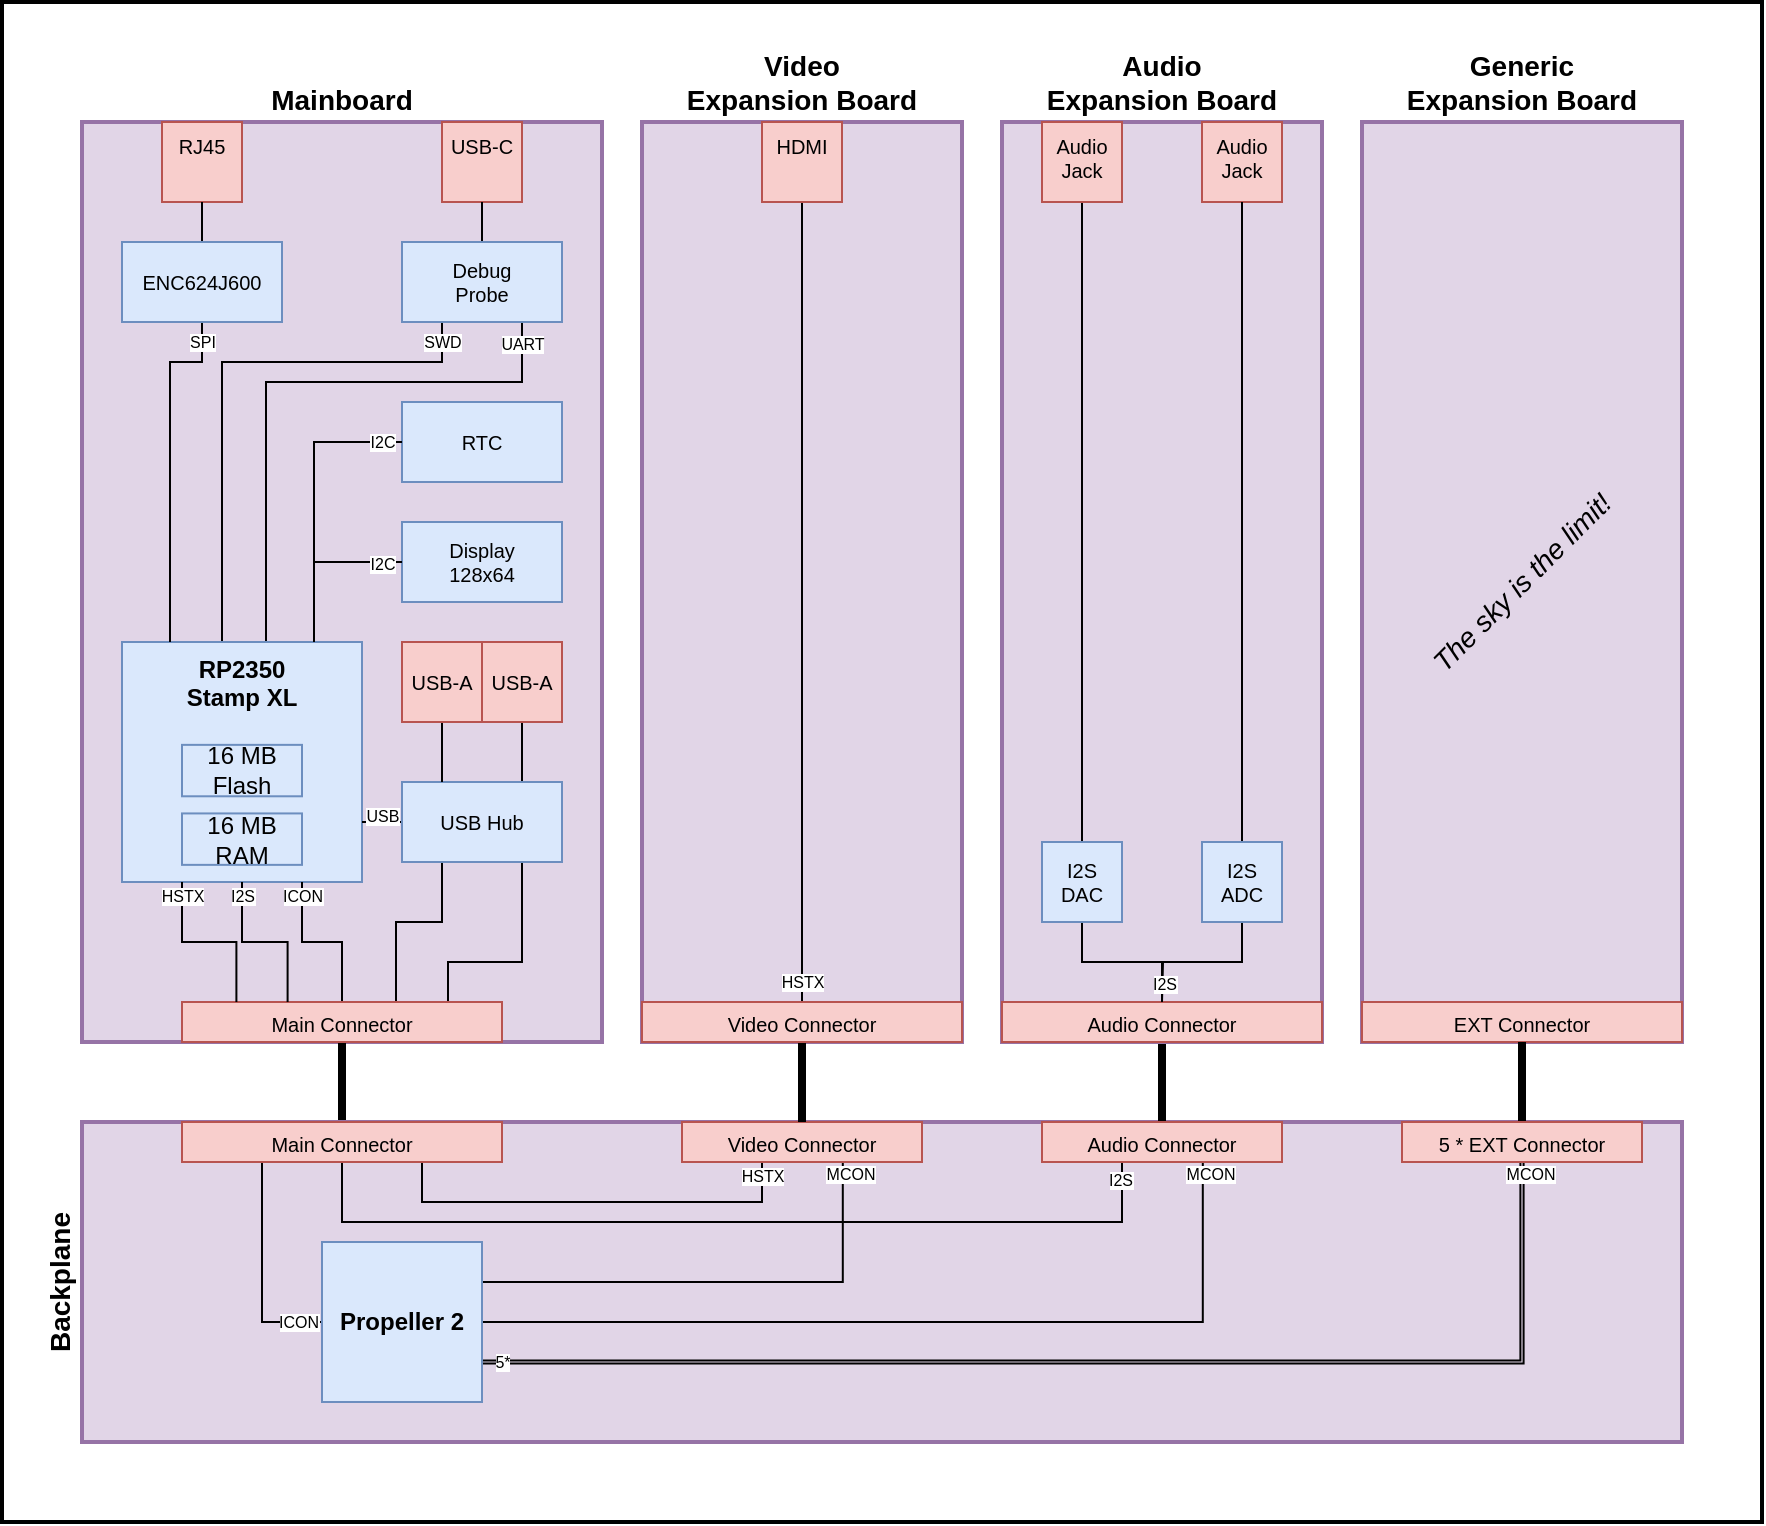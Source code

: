 <mxfile>
    <diagram id="f3CosA6povK-PhNf1Wju" name="Page-1">
        <mxGraphModel dx="1001" dy="1792" grid="1" gridSize="10" guides="1" tooltips="1" connect="1" arrows="1" fold="1" page="0" pageScale="1" pageWidth="1169" pageHeight="827" math="0" shadow="0">
            <root>
                <mxCell id="0"/>
                <mxCell id="1" parent="0"/>
                <mxCell id="192" value="" style="rounded=0;whiteSpace=wrap;html=1;shadow=0;glass=0;sketch=0;fillStyle=auto;strokeColor=default;strokeWidth=2;fontSize=14;fillColor=default;" vertex="1" parent="1">
                    <mxGeometry x="40" y="-800" width="880" height="760" as="geometry"/>
                </mxCell>
                <mxCell id="86" value="" style="rounded=0;whiteSpace=wrap;html=1;fillStyle=auto;fillColor=#e1d5e7;strokeColor=#9673a6;strokeWidth=2;perimeterSpacing=0;glass=0;shadow=0;" vertex="1" parent="1">
                    <mxGeometry x="80" y="-740" width="260" height="460" as="geometry"/>
                </mxCell>
                <mxCell id="94" style="edgeStyle=orthogonalEdgeStyle;html=1;exitX=0.5;exitY=1;exitDx=0;exitDy=0;entryX=0.5;entryY=0;entryDx=0;entryDy=0;endArrow=none;endFill=0;targetPerimeterSpacing=0;rounded=0;startArrow=none;" edge="1" parent="1" source="98">
                    <mxGeometry relative="1" as="geometry">
                        <mxPoint x="140" y="-660" as="targetPoint"/>
                    </mxGeometry>
                </mxCell>
                <mxCell id="93" value="RJ45" style="rounded=0;whiteSpace=wrap;html=1;fillColor=#f8cecc;strokeColor=#b85450;fontSize=10;align=center;verticalAlign=top;" vertex="1" parent="1">
                    <mxGeometry x="120" y="-740" width="40" height="40" as="geometry"/>
                </mxCell>
                <mxCell id="95" value="USB-C" style="rounded=0;whiteSpace=wrap;html=1;fillColor=#f8cecc;strokeColor=#b85450;fontSize=10;align=center;verticalAlign=top;" vertex="1" parent="1">
                    <mxGeometry x="260" y="-740" width="40" height="40" as="geometry"/>
                </mxCell>
                <mxCell id="99" style="edgeStyle=orthogonalEdgeStyle;rounded=0;html=1;exitX=0.5;exitY=0;exitDx=0;exitDy=0;entryX=0.5;entryY=1;entryDx=0;entryDy=0;fontSize=10;endArrow=none;endFill=0;targetPerimeterSpacing=0;" edge="1" parent="1" source="96" target="95">
                    <mxGeometry relative="1" as="geometry">
                        <Array as="points">
                            <mxPoint x="280" y="-680"/>
                            <mxPoint x="280" y="-680"/>
                        </Array>
                    </mxGeometry>
                </mxCell>
                <mxCell id="119" style="edgeStyle=orthogonalEdgeStyle;rounded=0;html=1;exitX=0.25;exitY=1;exitDx=0;exitDy=0;entryX=0.4;entryY=0;entryDx=0;entryDy=0;fontSize=10;endArrow=none;endFill=0;targetPerimeterSpacing=0;entryPerimeter=0;" edge="1" parent="1" source="96" target="87">
                    <mxGeometry relative="1" as="geometry">
                        <Array as="points">
                            <mxPoint x="260" y="-620"/>
                            <mxPoint x="150" y="-620"/>
                            <mxPoint x="150" y="-480"/>
                        </Array>
                    </mxGeometry>
                </mxCell>
                <mxCell id="124" value="SWD" style="edgeLabel;html=1;align=center;verticalAlign=middle;resizable=0;points=[];fontSize=8;" vertex="1" connectable="0" parent="119">
                    <mxGeometry x="-0.881" y="1" relative="1" as="geometry">
                        <mxPoint x="-1" y="-6" as="offset"/>
                    </mxGeometry>
                </mxCell>
                <mxCell id="123" style="edgeStyle=orthogonalEdgeStyle;rounded=0;html=1;exitX=0.75;exitY=1;exitDx=0;exitDy=0;fontSize=10;endArrow=none;endFill=0;targetPerimeterSpacing=0;entryX=0.6;entryY=0;entryDx=0;entryDy=0;entryPerimeter=0;" edge="1" parent="1" source="96" target="87">
                    <mxGeometry relative="1" as="geometry">
                        <Array as="points">
                            <mxPoint x="300" y="-610"/>
                            <mxPoint x="172" y="-610"/>
                        </Array>
                    </mxGeometry>
                </mxCell>
                <mxCell id="125" value="UART" style="edgeLabel;html=1;align=center;verticalAlign=middle;resizable=0;points=[];fontSize=8;" vertex="1" connectable="0" parent="123">
                    <mxGeometry x="-0.866" relative="1" as="geometry">
                        <mxPoint y="-9" as="offset"/>
                    </mxGeometry>
                </mxCell>
                <mxCell id="96" value="Debug&lt;br style=&quot;font-size: 10px;&quot;&gt;Probe" style="rounded=0;whiteSpace=wrap;html=1;fillColor=#dae8fc;strokeColor=#6c8ebf;fontSize=10;" vertex="1" parent="1">
                    <mxGeometry x="240" y="-680" width="80" height="40" as="geometry"/>
                </mxCell>
                <mxCell id="97" value="Display&lt;br style=&quot;font-size: 10px;&quot;&gt;128x64" style="rounded=0;whiteSpace=wrap;html=1;fillColor=#dae8fc;strokeColor=#6c8ebf;fontSize=10;" vertex="1" parent="1">
                    <mxGeometry x="240" y="-540" width="80" height="40" as="geometry"/>
                </mxCell>
                <mxCell id="100" value="" style="group" vertex="1" connectable="0" parent="1">
                    <mxGeometry x="100" y="-480" width="120" height="120" as="geometry"/>
                </mxCell>
                <mxCell id="87" value="RP2350&lt;br&gt;Stamp XL" style="rounded=0;whiteSpace=wrap;html=1;fillColor=#dae8fc;strokeColor=#6c8ebf;verticalAlign=top;fontStyle=1;points=[[0,0,0,0,0],[0,0.25,0,0,0],[0,0.5,0,0,0],[0,0.75,0,0,0],[0,1,0,0,0],[0.2,0,0,0,0],[0.25,1,0,0,0],[0.4,0,0,0,0],[0.5,1,0,0,0],[0.6,0,0,0,0],[0.75,1,0,0,0],[0.8,0,0,0,0],[1,0,0,0,0],[1,0.25,0,0,0],[1,0.5,0,0,0],[1,0.75,0,0,0],[1,1,0,0,0]];" vertex="1" parent="100">
                    <mxGeometry width="120" height="120" as="geometry"/>
                </mxCell>
                <mxCell id="88" value="16 MB&lt;br&gt;Flash" style="rounded=0;whiteSpace=wrap;html=1;fillColor=#dae8fc;strokeColor=#6c8ebf;" vertex="1" parent="100">
                    <mxGeometry x="30" y="51.429" width="60" height="25.714" as="geometry"/>
                </mxCell>
                <mxCell id="89" value="16 MB&lt;br&gt;RAM" style="rounded=0;whiteSpace=wrap;html=1;fillColor=#dae8fc;strokeColor=#6c8ebf;" vertex="1" parent="100">
                    <mxGeometry x="30" y="85.714" width="60" height="25.714" as="geometry"/>
                </mxCell>
                <mxCell id="104" value="RTC" style="rounded=0;whiteSpace=wrap;html=1;fillColor=#dae8fc;strokeColor=#6c8ebf;fontSize=10;" vertex="1" parent="1">
                    <mxGeometry x="240" y="-600" width="80" height="40" as="geometry"/>
                </mxCell>
                <mxCell id="108" style="edgeStyle=orthogonalEdgeStyle;rounded=0;html=1;exitX=0;exitY=0.5;exitDx=0;exitDy=0;entryX=1;entryY=0.75;entryDx=0;entryDy=0;fontSize=10;endArrow=none;endFill=0;targetPerimeterSpacing=0;" edge="1" parent="1" source="105" target="87">
                    <mxGeometry relative="1" as="geometry"/>
                </mxCell>
                <mxCell id="112" style="edgeStyle=orthogonalEdgeStyle;rounded=0;html=1;exitX=0.25;exitY=1;exitDx=0;exitDy=0;entryX=0.67;entryY=0;entryDx=0;entryDy=0;fontSize=10;endArrow=none;endFill=0;targetPerimeterSpacing=0;entryPerimeter=0;" edge="1" parent="1" source="105" target="111">
                    <mxGeometry relative="1" as="geometry">
                        <Array as="points">
                            <mxPoint x="260" y="-340"/>
                            <mxPoint x="237" y="-340"/>
                            <mxPoint x="237" y="-300"/>
                        </Array>
                    </mxGeometry>
                </mxCell>
                <mxCell id="113" style="edgeStyle=orthogonalEdgeStyle;rounded=0;html=1;exitX=0.75;exitY=1;exitDx=0;exitDy=0;entryX=0.83;entryY=0;entryDx=0;entryDy=0;fontSize=10;endArrow=none;endFill=0;targetPerimeterSpacing=0;entryPerimeter=0;" edge="1" parent="1" source="105" target="111">
                    <mxGeometry relative="1" as="geometry">
                        <Array as="points">
                            <mxPoint x="300" y="-320"/>
                            <mxPoint x="263" y="-320"/>
                            <mxPoint x="263" y="-300"/>
                        </Array>
                    </mxGeometry>
                </mxCell>
                <mxCell id="116" style="edgeStyle=orthogonalEdgeStyle;rounded=0;html=1;exitX=0.75;exitY=0;exitDx=0;exitDy=0;entryX=0.5;entryY=1;entryDx=0;entryDy=0;fontSize=10;endArrow=none;endFill=0;targetPerimeterSpacing=0;" edge="1" parent="1" source="105" target="114">
                    <mxGeometry relative="1" as="geometry"/>
                </mxCell>
                <mxCell id="105" value="USB Hub" style="rounded=0;whiteSpace=wrap;html=1;fillColor=#dae8fc;strokeColor=#6c8ebf;fontSize=10;" vertex="1" parent="1">
                    <mxGeometry x="240" y="-410" width="80" height="40" as="geometry"/>
                </mxCell>
                <mxCell id="106" value="" style="edgeStyle=orthogonalEdgeStyle;html=1;exitX=0.5;exitY=1;exitDx=0;exitDy=0;entryX=0.5;entryY=0;entryDx=0;entryDy=0;endArrow=none;endFill=0;rounded=0;" edge="1" parent="1" source="93" target="98">
                    <mxGeometry relative="1" as="geometry">
                        <mxPoint x="140" y="-700" as="sourcePoint"/>
                        <mxPoint x="140" y="-660" as="targetPoint"/>
                    </mxGeometry>
                </mxCell>
                <mxCell id="118" style="edgeStyle=orthogonalEdgeStyle;rounded=0;html=1;exitX=0.5;exitY=1;exitDx=0;exitDy=0;entryX=0.2;entryY=0;entryDx=0;entryDy=0;fontSize=10;endArrow=none;endFill=0;targetPerimeterSpacing=0;entryPerimeter=0;" edge="1" parent="1" source="98" target="87">
                    <mxGeometry relative="1" as="geometry">
                        <Array as="points">
                            <mxPoint x="140" y="-620"/>
                            <mxPoint x="124" y="-620"/>
                        </Array>
                    </mxGeometry>
                </mxCell>
                <mxCell id="128" value="SPI" style="edgeLabel;html=1;align=center;verticalAlign=middle;resizable=0;points=[];fontSize=8;" vertex="1" connectable="0" parent="118">
                    <mxGeometry x="-0.822" y="1" relative="1" as="geometry">
                        <mxPoint x="-1" y="-6" as="offset"/>
                    </mxGeometry>
                </mxCell>
                <mxCell id="98" value="ENC624J600" style="rounded=0;whiteSpace=wrap;html=1;fillColor=#dae8fc;strokeColor=#6c8ebf;fontSize=10;" vertex="1" parent="1">
                    <mxGeometry x="100" y="-680" width="80" height="40" as="geometry"/>
                </mxCell>
                <mxCell id="107" style="edgeStyle=orthogonalEdgeStyle;rounded=0;html=1;exitX=0.75;exitY=1;exitDx=0;exitDy=0;fontSize=10;endArrow=none;endFill=0;targetPerimeterSpacing=0;exitPerimeter=0;entryX=0.5;entryY=0;entryDx=0;entryDy=0;entryPerimeter=0;" edge="1" parent="1" source="87" target="111">
                    <mxGeometry relative="1" as="geometry">
                        <mxPoint x="170" y="-300" as="targetPoint"/>
                        <Array as="points">
                            <mxPoint x="190" y="-330"/>
                            <mxPoint x="210" y="-330"/>
                        </Array>
                    </mxGeometry>
                </mxCell>
                <mxCell id="132" style="edgeStyle=orthogonalEdgeStyle;rounded=0;html=1;exitX=0.5;exitY=1;exitDx=0;exitDy=0;entryX=0.5;entryY=0;entryDx=0;entryDy=0;fontSize=8;endArrow=none;endFill=0;targetPerimeterSpacing=0;strokeWidth=4;" edge="1" parent="1" source="111" target="131">
                    <mxGeometry relative="1" as="geometry">
                        <Array as="points">
                            <mxPoint x="210" y="-260"/>
                            <mxPoint x="210" y="-260"/>
                        </Array>
                    </mxGeometry>
                </mxCell>
                <mxCell id="111" value="Main Connector" style="rounded=0;whiteSpace=wrap;html=1;fillColor=#f8cecc;strokeColor=#b85450;fontSize=10;align=center;verticalAlign=bottom;points=[[0,0,0,0,0],[0,0.25,0,0,0],[0,0.5,0,0,0],[0,0.75,0,0,0],[0,1,0,0,0],[0.17,0,0,0,0],[0.25,1,0,0,0],[0.33,0,0,0,0],[0.5,0,0,0,0],[0.5,1,0,0,0],[0.67,0,0,0,0],[0.75,1,0,0,0],[0.83,0,0,0,0],[1,0,0,0,0],[1,0.25,0,0,0],[1,0.5,0,0,0],[1,0.75,0,0,0],[1,1,0,0,0]];" vertex="1" parent="1">
                    <mxGeometry x="130" y="-300" width="160" height="20" as="geometry"/>
                </mxCell>
                <mxCell id="114" value="USB-A" style="rounded=0;whiteSpace=wrap;html=1;fillColor=#f8cecc;strokeColor=#b85450;fontSize=10;align=center;" vertex="1" parent="1">
                    <mxGeometry x="280" y="-480" width="40" height="40" as="geometry"/>
                </mxCell>
                <mxCell id="120" style="edgeStyle=orthogonalEdgeStyle;rounded=0;html=1;exitX=0.5;exitY=1;exitDx=0;exitDy=0;entryX=0.25;entryY=0;entryDx=0;entryDy=0;fontSize=10;endArrow=none;endFill=0;targetPerimeterSpacing=0;" edge="1" parent="1" source="115" target="105">
                    <mxGeometry relative="1" as="geometry"/>
                </mxCell>
                <mxCell id="115" value="USB-A" style="rounded=0;whiteSpace=wrap;html=1;fillColor=#f8cecc;strokeColor=#b85450;fontSize=10;align=center;" vertex="1" parent="1">
                    <mxGeometry x="240" y="-480" width="40" height="40" as="geometry"/>
                </mxCell>
                <mxCell id="121" style="edgeStyle=orthogonalEdgeStyle;rounded=0;html=1;exitX=0.8;exitY=0;exitDx=0;exitDy=0;entryX=0;entryY=0.5;entryDx=0;entryDy=0;fontSize=10;endArrow=none;endFill=0;targetPerimeterSpacing=0;exitPerimeter=0;" edge="1" parent="1" source="87" target="97">
                    <mxGeometry relative="1" as="geometry"/>
                </mxCell>
                <mxCell id="122" style="edgeStyle=orthogonalEdgeStyle;rounded=0;html=1;exitX=0.8;exitY=0;exitDx=0;exitDy=0;entryX=0;entryY=0.5;entryDx=0;entryDy=0;fontSize=10;endArrow=none;endFill=0;targetPerimeterSpacing=0;exitPerimeter=0;" edge="1" parent="1" source="87" target="104">
                    <mxGeometry relative="1" as="geometry"/>
                </mxCell>
                <mxCell id="126" value="I2C" style="edgeLabel;html=1;align=center;verticalAlign=middle;resizable=0;points=[];fontSize=8;" vertex="1" connectable="0" parent="122">
                    <mxGeometry x="-0.907" relative="1" as="geometry">
                        <mxPoint x="34" y="-33" as="offset"/>
                    </mxGeometry>
                </mxCell>
                <mxCell id="127" value="I2C" style="edgeLabel;html=1;align=center;verticalAlign=middle;resizable=0;points=[];fontSize=8;" vertex="1" connectable="0" parent="1">
                    <mxGeometry x="230" y="-579.997" as="geometry"/>
                </mxCell>
                <mxCell id="129" value="USB" style="edgeLabel;html=1;align=center;verticalAlign=middle;resizable=0;points=[];fontSize=8;" vertex="1" connectable="0" parent="1">
                    <mxGeometry x="230" y="-389.997" as="geometry">
                        <mxPoint y="-3" as="offset"/>
                    </mxGeometry>
                </mxCell>
                <mxCell id="130" value="" style="rounded=0;whiteSpace=wrap;html=1;fillStyle=auto;fillColor=#e1d5e7;strokeColor=#9673a6;strokeWidth=2;perimeterSpacing=0;glass=0;shadow=0;" vertex="1" parent="1">
                    <mxGeometry x="80" y="-240" width="800" height="160" as="geometry"/>
                </mxCell>
                <mxCell id="163" style="edgeStyle=orthogonalEdgeStyle;rounded=0;html=1;exitX=0.75;exitY=1;exitDx=0;exitDy=0;entryX=0.33;entryY=1;entryDx=0;entryDy=0;strokeWidth=1;fontSize=14;endArrow=none;endFill=0;targetPerimeterSpacing=0;entryPerimeter=0;" edge="1" parent="1" source="131" target="148">
                    <mxGeometry relative="1" as="geometry">
                        <Array as="points">
                            <mxPoint x="250" y="-200"/>
                            <mxPoint x="420" y="-200"/>
                            <mxPoint x="420" y="-220"/>
                        </Array>
                    </mxGeometry>
                </mxCell>
                <mxCell id="166" style="edgeStyle=orthogonalEdgeStyle;rounded=0;html=1;exitX=0.5;exitY=1;exitDx=0;exitDy=0;entryX=0.33;entryY=1;entryDx=0;entryDy=0;strokeWidth=1;fontSize=14;endArrow=none;endFill=0;targetPerimeterSpacing=0;entryPerimeter=0;" edge="1" parent="1" source="131" target="171">
                    <mxGeometry relative="1" as="geometry">
                        <mxPoint x="620" y="-220" as="targetPoint"/>
                        <Array as="points">
                            <mxPoint x="210" y="-190"/>
                            <mxPoint x="600" y="-190"/>
                            <mxPoint x="600" y="-220"/>
                        </Array>
                    </mxGeometry>
                </mxCell>
                <mxCell id="168" style="edgeStyle=orthogonalEdgeStyle;rounded=0;html=1;exitX=0.25;exitY=1;exitDx=0;exitDy=0;entryX=0;entryY=0.5;entryDx=0;entryDy=0;entryPerimeter=0;strokeWidth=1;fontSize=14;endArrow=none;endFill=0;targetPerimeterSpacing=0;" edge="1" parent="1" source="131" target="134">
                    <mxGeometry relative="1" as="geometry"/>
                </mxCell>
                <mxCell id="131" value="Main Connector" style="rounded=0;whiteSpace=wrap;html=1;fillColor=#f8cecc;strokeColor=#b85450;fontSize=10;align=center;verticalAlign=bottom;" vertex="1" parent="1">
                    <mxGeometry x="130" y="-240" width="160" height="20" as="geometry"/>
                </mxCell>
                <mxCell id="170" style="edgeStyle=orthogonalEdgeStyle;rounded=0;html=1;exitX=1;exitY=0.25;exitDx=0;exitDy=0;exitPerimeter=0;entryX=0.67;entryY=1;entryDx=0;entryDy=0;strokeWidth=1;fontSize=14;endArrow=none;endFill=0;targetPerimeterSpacing=0;entryPerimeter=0;" edge="1" parent="1" source="134" target="148">
                    <mxGeometry relative="1" as="geometry"/>
                </mxCell>
                <mxCell id="173" style="edgeStyle=orthogonalEdgeStyle;rounded=0;html=1;exitX=1;exitY=0.5;exitDx=0;exitDy=0;exitPerimeter=0;entryX=0.67;entryY=1;entryDx=0;entryDy=0;entryPerimeter=0;strokeWidth=1;fontSize=14;endArrow=none;endFill=0;targetPerimeterSpacing=0;" edge="1" parent="1" source="134" target="171">
                    <mxGeometry relative="1" as="geometry"/>
                </mxCell>
                <mxCell id="174" style="edgeStyle=orthogonalEdgeStyle;rounded=0;html=1;exitX=1;exitY=0.75;exitDx=0;exitDy=0;exitPerimeter=0;entryX=0.5;entryY=1;entryDx=0;entryDy=0;entryPerimeter=0;strokeWidth=1;fontSize=14;endArrow=none;endFill=0;targetPerimeterSpacing=0;shape=link;width=1.6;" edge="1" parent="1" source="134" target="172">
                    <mxGeometry relative="1" as="geometry"/>
                </mxCell>
                <mxCell id="178" value="5*" style="edgeLabel;html=1;align=center;verticalAlign=middle;resizable=0;points=[];fontSize=8;" vertex="1" connectable="0" parent="174">
                    <mxGeometry x="-0.977" y="-2" relative="1" as="geometry">
                        <mxPoint x="3" y="-2" as="offset"/>
                    </mxGeometry>
                </mxCell>
                <mxCell id="134" value="Propeller 2" style="rounded=0;whiteSpace=wrap;html=1;fillColor=#dae8fc;strokeColor=#6c8ebf;verticalAlign=middle;fontStyle=1;points=[[0,0,0,0,0],[0,0.25,0,0,0],[0,0.5,0,0,0],[0,0.75,0,0,0],[0,1,0,0,0],[0.2,0,0,0,0],[0.25,1,0,0,0],[0.4,0,0,0,0],[0.5,1,0,0,0],[0.6,0,0,0,0],[0.75,1,0,0,0],[0.8,0,0,0,0],[1,0,0,0,0],[1,0.25,0,0,0],[1,0.5,0,0,0],[1,0.75,0,0,0],[1,1,0,0,0]];" vertex="1" parent="1">
                    <mxGeometry x="200" y="-180" width="80" height="80" as="geometry"/>
                </mxCell>
                <mxCell id="137" value="" style="rounded=0;whiteSpace=wrap;html=1;fillStyle=auto;fillColor=#e1d5e7;strokeColor=#9673a6;strokeWidth=2;perimeterSpacing=0;glass=0;shadow=0;" vertex="1" parent="1">
                    <mxGeometry x="360" y="-740" width="160" height="460" as="geometry"/>
                </mxCell>
                <mxCell id="138" value="Mainboard" style="text;html=1;strokeColor=none;fillColor=none;align=center;verticalAlign=bottom;whiteSpace=wrap;rounded=0;shadow=0;glass=0;sketch=0;fillStyle=hatch;strokeWidth=2;fontSize=14;fontStyle=1" vertex="1" parent="1">
                    <mxGeometry x="80" y="-780" width="260" height="40" as="geometry"/>
                </mxCell>
                <mxCell id="139" value="Video&lt;br&gt;Expansion Board" style="text;html=1;strokeColor=none;fillColor=none;align=center;verticalAlign=bottom;whiteSpace=wrap;rounded=0;shadow=0;glass=0;sketch=0;fillStyle=hatch;strokeWidth=2;fontSize=14;fontStyle=1" vertex="1" parent="1">
                    <mxGeometry x="360" y="-780" width="160" height="40" as="geometry"/>
                </mxCell>
                <mxCell id="141" value="ICON" style="edgeLabel;html=1;align=center;verticalAlign=middle;resizable=0;points=[];fontSize=8;" vertex="1" connectable="0" parent="1">
                    <mxGeometry x="190" y="-349.997" as="geometry">
                        <mxPoint y="-3" as="offset"/>
                    </mxGeometry>
                </mxCell>
                <mxCell id="143" style="edgeStyle=orthogonalEdgeStyle;rounded=0;html=1;exitX=0.5;exitY=1;exitDx=0;exitDy=0;exitPerimeter=0;entryX=0.33;entryY=0;entryDx=0;entryDy=0;entryPerimeter=0;strokeWidth=1;fontSize=14;endArrow=none;endFill=0;targetPerimeterSpacing=0;" edge="1" parent="1" source="87" target="111">
                    <mxGeometry relative="1" as="geometry"/>
                </mxCell>
                <mxCell id="144" style="edgeStyle=orthogonalEdgeStyle;rounded=0;html=1;exitX=0.25;exitY=1;exitDx=0;exitDy=0;exitPerimeter=0;entryX=0.17;entryY=0;entryDx=0;entryDy=0;entryPerimeter=0;strokeWidth=1;fontSize=14;endArrow=none;endFill=0;targetPerimeterSpacing=0;" edge="1" parent="1" source="87" target="111">
                    <mxGeometry relative="1" as="geometry"/>
                </mxCell>
                <mxCell id="145" value="I2S" style="edgeLabel;html=1;align=center;verticalAlign=middle;resizable=0;points=[];fontSize=8;" vertex="1" connectable="0" parent="1">
                    <mxGeometry x="160" y="-349.997" as="geometry">
                        <mxPoint y="-3" as="offset"/>
                    </mxGeometry>
                </mxCell>
                <mxCell id="146" value="HSTX" style="edgeLabel;html=1;align=center;verticalAlign=middle;resizable=0;points=[];fontSize=8;" vertex="1" connectable="0" parent="1">
                    <mxGeometry x="130" y="-349.997" as="geometry">
                        <mxPoint y="-3" as="offset"/>
                    </mxGeometry>
                </mxCell>
                <mxCell id="148" value="Video Connector" style="rounded=0;whiteSpace=wrap;html=1;fillColor=#f8cecc;strokeColor=#b85450;fontSize=10;align=center;verticalAlign=bottom;points=[[0,0,0,0,0],[0,0.25,0,0,0],[0,0.5,0,0,0],[0,0.75,0,0,0],[0,1,0,0,0],[0.25,0,0,0,0],[0.33,1,0,0,0],[0.5,0,0,0,0],[0.67,1,0,0,0],[0.75,0,0,0,0],[1,0,0,0,0],[1,0.25,0,0,0],[1,0.5,0,0,0],[1,0.75,0,0,0],[1,1,0,0,0]];" vertex="1" parent="1">
                    <mxGeometry x="380" y="-240" width="120" height="20" as="geometry"/>
                </mxCell>
                <mxCell id="152" style="edgeStyle=orthogonalEdgeStyle;rounded=0;html=1;exitX=0.5;exitY=1;exitDx=0;exitDy=0;entryX=0.5;entryY=0;entryDx=0;entryDy=0;fontSize=8;endArrow=none;endFill=0;targetPerimeterSpacing=0;strokeWidth=4;" edge="1" parent="1" source="137" target="148">
                    <mxGeometry relative="1" as="geometry">
                        <mxPoint x="220.0" y="-270" as="sourcePoint"/>
                        <mxPoint x="220.0" y="-230" as="targetPoint"/>
                        <Array as="points">
                            <mxPoint x="440" y="-260"/>
                            <mxPoint x="440" y="-260"/>
                        </Array>
                    </mxGeometry>
                </mxCell>
                <mxCell id="153" style="edgeStyle=orthogonalEdgeStyle;rounded=0;html=1;entryX=0.5;entryY=0;entryDx=0;entryDy=0;fontSize=8;endArrow=none;endFill=0;targetPerimeterSpacing=0;strokeWidth=4;exitX=0.5;exitY=1;exitDx=0;exitDy=0;exitPerimeter=0;" edge="1" parent="1" source="159">
                    <mxGeometry relative="1" as="geometry">
                        <mxPoint x="640" y="-270" as="sourcePoint"/>
                        <mxPoint x="620" y="-240" as="targetPoint"/>
                        <Array as="points"/>
                    </mxGeometry>
                </mxCell>
                <mxCell id="154" value="" style="rounded=0;whiteSpace=wrap;html=1;fillStyle=auto;fillColor=#e1d5e7;strokeColor=#9673a6;strokeWidth=2;perimeterSpacing=0;glass=0;shadow=0;" vertex="1" parent="1">
                    <mxGeometry x="540" y="-740" width="160" height="460" as="geometry"/>
                </mxCell>
                <mxCell id="155" value="" style="rounded=0;whiteSpace=wrap;html=1;fillStyle=auto;fillColor=#e1d5e7;strokeColor=#9673a6;strokeWidth=2;perimeterSpacing=0;glass=0;shadow=0;" vertex="1" parent="1">
                    <mxGeometry x="720" y="-740" width="160" height="460" as="geometry"/>
                </mxCell>
                <mxCell id="156" value="Audio&lt;br&gt;Expansion Board" style="text;html=1;strokeColor=none;fillColor=none;align=center;verticalAlign=bottom;whiteSpace=wrap;rounded=0;shadow=0;glass=0;sketch=0;fillStyle=hatch;strokeWidth=2;fontSize=14;fontStyle=1" vertex="1" parent="1">
                    <mxGeometry x="540" y="-780" width="160" height="40" as="geometry"/>
                </mxCell>
                <mxCell id="157" value="Generic&lt;br&gt;Expansion Board" style="text;html=1;strokeColor=none;fillColor=none;align=center;verticalAlign=bottom;whiteSpace=wrap;rounded=0;shadow=0;glass=0;sketch=0;fillStyle=hatch;strokeWidth=2;fontSize=14;fontStyle=1" vertex="1" parent="1">
                    <mxGeometry x="720" y="-780" width="160" height="40" as="geometry"/>
                </mxCell>
                <mxCell id="182" style="edgeStyle=orthogonalEdgeStyle;rounded=0;html=1;exitX=0.5;exitY=0;exitDx=0;exitDy=0;exitPerimeter=0;entryX=0.5;entryY=1;entryDx=0;entryDy=0;strokeWidth=1;fontSize=8;endArrow=none;endFill=0;targetPerimeterSpacing=0;" edge="1" parent="1" source="158" target="179">
                    <mxGeometry relative="1" as="geometry"/>
                </mxCell>
                <mxCell id="183" value="HSTX" style="edgeLabel;html=1;align=center;verticalAlign=middle;resizable=0;points=[];fontSize=8;" vertex="1" connectable="0" parent="182">
                    <mxGeometry x="0.939" y="1" relative="1" as="geometry">
                        <mxPoint x="1" y="378" as="offset"/>
                    </mxGeometry>
                </mxCell>
                <mxCell id="158" value="Video Connector" style="rounded=0;whiteSpace=wrap;html=1;fillColor=#f8cecc;strokeColor=#b85450;fontSize=10;align=center;verticalAlign=bottom;points=[[0,0,0,0,0],[0,0.25,0,0,0],[0,0.5,0,0,0],[0,0.75,0,0,0],[0,1,0,0,0],[0.17,0,0,0,0],[0.25,1,0,0,0],[0.33,0,0,0,0],[0.5,0,0,0,0],[0.5,1,0,0,0],[0.67,0,0,0,0],[0.75,1,0,0,0],[0.83,0,0,0,0],[1,0,0,0,0],[1,0.25,0,0,0],[1,0.5,0,0,0],[1,0.75,0,0,0],[1,1,0,0,0]];" vertex="1" parent="1">
                    <mxGeometry x="360" y="-300" width="160" height="20" as="geometry"/>
                </mxCell>
                <mxCell id="159" value="Audio Connector" style="rounded=0;whiteSpace=wrap;html=1;fillColor=#f8cecc;strokeColor=#b85450;fontSize=10;align=center;verticalAlign=bottom;points=[[0,0,0,0,0],[0,0.25,0,0,0],[0,0.5,0,0,0],[0,0.75,0,0,0],[0,1,0,0,0],[0.17,0,0,0,0],[0.25,1,0,0,0],[0.33,0,0,0,0],[0.5,0,0,0,0],[0.5,1,0,0,0],[0.67,0,0,0,0],[0.75,1,0,0,0],[0.83,0,0,0,0],[1,0,0,0,0],[1,0.25,0,0,0],[1,0.5,0,0,0],[1,0.75,0,0,0],[1,1,0,0,0]];" vertex="1" parent="1">
                    <mxGeometry x="540" y="-300" width="160" height="20" as="geometry"/>
                </mxCell>
                <mxCell id="160" value="EXT Connector" style="rounded=0;whiteSpace=wrap;html=1;fillColor=#f8cecc;strokeColor=#b85450;fontSize=10;align=center;verticalAlign=bottom;points=[[0,0,0,0,0],[0,0.25,0,0,0],[0,0.5,0,0,0],[0,0.75,0,0,0],[0,1,0,0,0],[0.17,0,0,0,0],[0.25,1,0,0,0],[0.33,0,0,0,0],[0.5,0,0,0,0],[0.5,1,0,0,0],[0.67,0,0,0,0],[0.75,1,0,0,0],[0.83,0,0,0,0],[1,0,0,0,0],[1,0.25,0,0,0],[1,0.5,0,0,0],[1,0.75,0,0,0],[1,1,0,0,0]];" vertex="1" parent="1">
                    <mxGeometry x="720" y="-300" width="160" height="20" as="geometry"/>
                </mxCell>
                <mxCell id="161" style="edgeStyle=orthogonalEdgeStyle;rounded=0;html=1;entryX=0.5;entryY=0;entryDx=0;entryDy=0;fontSize=8;endArrow=none;endFill=0;targetPerimeterSpacing=0;strokeWidth=4;exitX=0.5;exitY=1;exitDx=0;exitDy=0;exitPerimeter=0;" edge="1" parent="1" source="160">
                    <mxGeometry relative="1" as="geometry">
                        <mxPoint x="650" y="-270" as="sourcePoint"/>
                        <mxPoint x="800" y="-240" as="targetPoint"/>
                        <Array as="points"/>
                    </mxGeometry>
                </mxCell>
                <mxCell id="162" value="Backplane" style="text;html=1;strokeColor=none;fillColor=none;align=center;verticalAlign=bottom;whiteSpace=wrap;rounded=0;shadow=0;glass=0;sketch=0;fillStyle=hatch;strokeWidth=2;fontSize=14;fontStyle=1;rotation=-90;" vertex="1" parent="1">
                    <mxGeometry x="-20" y="-180" width="160" height="40" as="geometry"/>
                </mxCell>
                <mxCell id="165" value="HSTX" style="edgeLabel;html=1;align=center;verticalAlign=middle;resizable=0;points=[];fontSize=8;" vertex="1" connectable="0" parent="1">
                    <mxGeometry x="420" y="-209.997" as="geometry">
                        <mxPoint y="-3" as="offset"/>
                    </mxGeometry>
                </mxCell>
                <mxCell id="167" value="I2S" style="edgeLabel;html=1;align=center;verticalAlign=middle;resizable=0;points=[];fontSize=8;" vertex="1" connectable="0" parent="1">
                    <mxGeometry x="620" y="-209.997" as="geometry">
                        <mxPoint x="-21" y="-1" as="offset"/>
                    </mxGeometry>
                </mxCell>
                <mxCell id="169" value="ICON" style="edgeLabel;html=1;align=center;verticalAlign=middle;resizable=0;points=[];fontSize=8;" vertex="1" connectable="0" parent="1">
                    <mxGeometry x="180" y="-139.997" as="geometry">
                        <mxPoint x="8" as="offset"/>
                    </mxGeometry>
                </mxCell>
                <mxCell id="171" value="Audio Connector" style="rounded=0;whiteSpace=wrap;html=1;fillColor=#f8cecc;strokeColor=#b85450;fontSize=10;align=center;verticalAlign=bottom;points=[[0,0,0,0,0],[0,0.25,0,0,0],[0,0.5,0,0,0],[0,0.75,0,0,0],[0,1,0,0,0],[0.25,0,0,0,0],[0.33,1,0,0,0],[0.5,0,0,0,0],[0.67,1,0,0,0],[0.75,0,0,0,0],[1,0,0,0,0],[1,0.25,0,0,0],[1,0.5,0,0,0],[1,0.75,0,0,0],[1,1,0,0,0]];" vertex="1" parent="1">
                    <mxGeometry x="560" y="-240" width="120" height="20" as="geometry"/>
                </mxCell>
                <mxCell id="172" value="5 * EXT Connector" style="rounded=0;whiteSpace=wrap;html=1;fillColor=#f8cecc;strokeColor=#b85450;fontSize=10;align=center;verticalAlign=bottom;points=[[0,0,0,0,0],[0,0.25,0,0,0],[0,0.5,0,0,0],[0,0.75,0,0,0],[0,1,0,0,0],[0.25,0,0,0,0],[0.5,0,0,0,0],[0.5,1,0,0,0],[0.75,0,0,0,0],[1,0,0,0,0],[1,0.25,0,0,0],[1,0.5,0,0,0],[1,0.75,0,0,0],[1,1,0,0,0]];" vertex="1" parent="1">
                    <mxGeometry x="740" y="-240" width="120" height="20" as="geometry"/>
                </mxCell>
                <mxCell id="175" value="MCON" style="edgeLabel;html=1;align=center;verticalAlign=middle;resizable=0;points=[];fontSize=8;" vertex="1" connectable="0" parent="1">
                    <mxGeometry x="460" y="-209.997" as="geometry">
                        <mxPoint x="4" y="-4" as="offset"/>
                    </mxGeometry>
                </mxCell>
                <mxCell id="176" value="MCON" style="edgeLabel;html=1;align=center;verticalAlign=middle;resizable=0;points=[];fontSize=8;" vertex="1" connectable="0" parent="1">
                    <mxGeometry x="640" y="-209.997" as="geometry">
                        <mxPoint x="4" y="-4" as="offset"/>
                    </mxGeometry>
                </mxCell>
                <mxCell id="177" value="MCON" style="edgeLabel;html=1;align=center;verticalAlign=middle;resizable=0;points=[];fontSize=8;" vertex="1" connectable="0" parent="1">
                    <mxGeometry x="800" y="-209.997" as="geometry">
                        <mxPoint x="4" y="-4" as="offset"/>
                    </mxGeometry>
                </mxCell>
                <mxCell id="179" value="HDMI" style="rounded=0;whiteSpace=wrap;html=1;fillColor=#f8cecc;strokeColor=#b85450;fontSize=10;align=center;verticalAlign=top;" vertex="1" parent="1">
                    <mxGeometry x="420" y="-740" width="40" height="40" as="geometry"/>
                </mxCell>
                <mxCell id="187" style="edgeStyle=orthogonalEdgeStyle;rounded=0;html=1;exitX=0.5;exitY=1;exitDx=0;exitDy=0;entryX=0.5;entryY=0;entryDx=0;entryDy=0;strokeWidth=1;fontSize=8;endArrow=none;endFill=0;targetPerimeterSpacing=0;" edge="1" parent="1" source="180" target="184">
                    <mxGeometry relative="1" as="geometry"/>
                </mxCell>
                <mxCell id="180" value="Audio&lt;br&gt;Jack" style="rounded=0;whiteSpace=wrap;html=1;fillColor=#f8cecc;strokeColor=#b85450;fontSize=10;align=center;verticalAlign=top;" vertex="1" parent="1">
                    <mxGeometry x="560" y="-740" width="40" height="40" as="geometry"/>
                </mxCell>
                <mxCell id="181" value="Audio&lt;br style=&quot;border-color: var(--border-color);&quot;&gt;Jack" style="rounded=0;whiteSpace=wrap;html=1;fillColor=#f8cecc;strokeColor=#b85450;fontSize=10;align=center;verticalAlign=top;" vertex="1" parent="1">
                    <mxGeometry x="640" y="-740" width="40" height="40" as="geometry"/>
                </mxCell>
                <mxCell id="188" style="edgeStyle=orthogonalEdgeStyle;rounded=0;html=1;exitX=0.5;exitY=1;exitDx=0;exitDy=0;entryX=0.5;entryY=0;entryDx=0;entryDy=0;entryPerimeter=0;strokeWidth=1;fontSize=8;endArrow=none;endFill=0;targetPerimeterSpacing=0;" edge="1" parent="1" source="184" target="159">
                    <mxGeometry relative="1" as="geometry"/>
                </mxCell>
                <mxCell id="184" value="I2S&lt;br&gt;DAC" style="rounded=0;whiteSpace=wrap;html=1;fillColor=#dae8fc;strokeColor=#6c8ebf;fontSize=10;" vertex="1" parent="1">
                    <mxGeometry x="560" y="-380" width="40" height="40" as="geometry"/>
                </mxCell>
                <mxCell id="186" style="edgeStyle=orthogonalEdgeStyle;rounded=0;html=1;exitX=0.5;exitY=0;exitDx=0;exitDy=0;entryX=0.5;entryY=1;entryDx=0;entryDy=0;strokeWidth=1;fontSize=8;endArrow=none;endFill=0;targetPerimeterSpacing=0;" edge="1" parent="1" source="185" target="181">
                    <mxGeometry relative="1" as="geometry"/>
                </mxCell>
                <mxCell id="189" style="edgeStyle=orthogonalEdgeStyle;rounded=0;html=1;exitX=0.5;exitY=1;exitDx=0;exitDy=0;strokeWidth=1;fontSize=8;endArrow=none;endFill=0;targetPerimeterSpacing=0;" edge="1" parent="1" source="185">
                    <mxGeometry relative="1" as="geometry">
                        <mxPoint x="620" y="-300" as="targetPoint"/>
                    </mxGeometry>
                </mxCell>
                <mxCell id="190" value="I2S" style="edgeLabel;html=1;align=center;verticalAlign=middle;resizable=0;points=[];fontSize=8;" vertex="1" connectable="0" parent="189">
                    <mxGeometry x="0.685" y="-1" relative="1" as="geometry">
                        <mxPoint x="1" y="3" as="offset"/>
                    </mxGeometry>
                </mxCell>
                <mxCell id="185" value="I2S&lt;br&gt;ADC" style="rounded=0;whiteSpace=wrap;html=1;fillColor=#dae8fc;strokeColor=#6c8ebf;fontSize=10;" vertex="1" parent="1">
                    <mxGeometry x="640" y="-380" width="40" height="40" as="geometry"/>
                </mxCell>
                <mxCell id="191" value="The sky is the limit!" style="text;html=1;strokeColor=none;fillColor=none;align=center;verticalAlign=middle;whiteSpace=wrap;rounded=0;shadow=0;glass=0;sketch=0;fillStyle=hatch;strokeWidth=2;fontSize=14;rotation=-45;fontStyle=2" vertex="1" parent="1">
                    <mxGeometry x="736.04" y="-557.5" width="127.93" height="95" as="geometry"/>
                </mxCell>
            </root>
        </mxGraphModel>
    </diagram>
</mxfile>